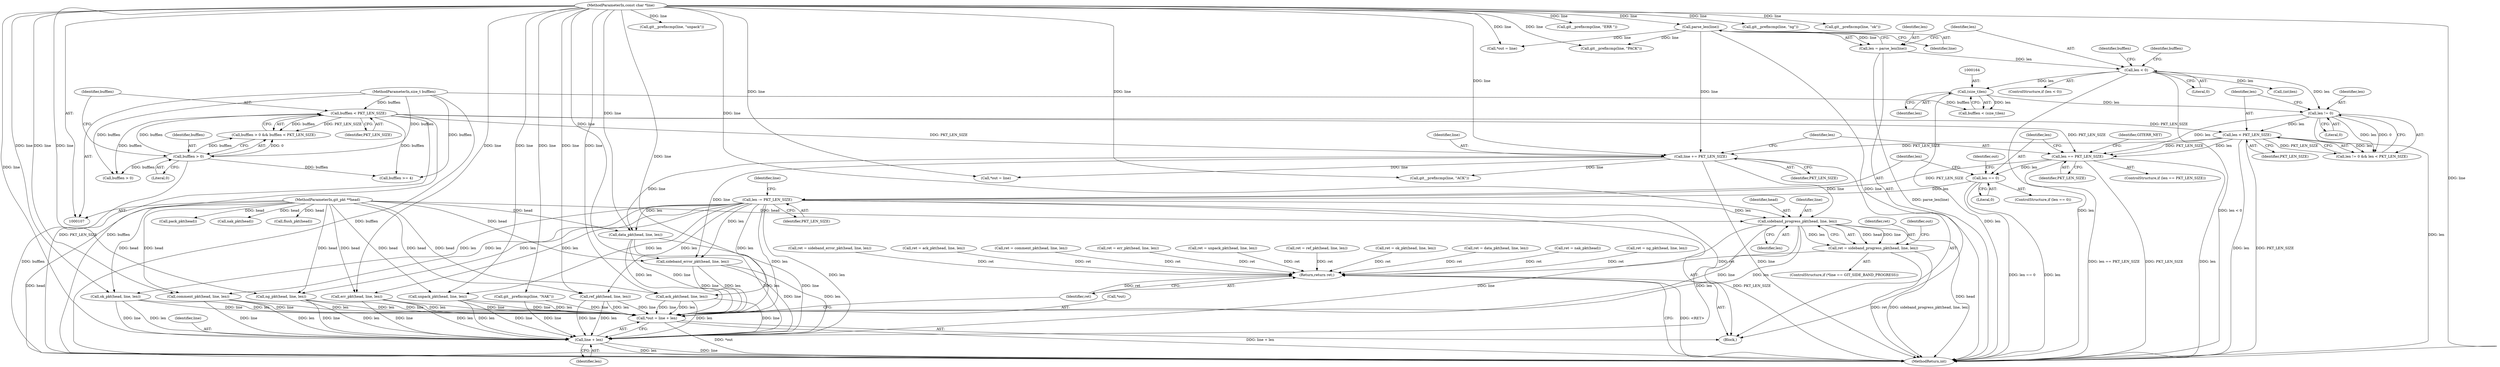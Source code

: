 digraph "0_libgit2_2fdef641fd0dd2828bd948234ae86de75221a11a@pointer" {
"1000225" [label="(Call,sideband_progress_pkt(head, line, len))"];
"1000108" [label="(MethodParameterIn,git_pkt **head)"];
"1000178" [label="(Call,line += PKT_LEN_SIZE)"];
"1000120" [label="(Call,bufflen < PKT_LEN_SIZE)"];
"1000117" [label="(Call,bufflen > 0)"];
"1000111" [label="(MethodParameterIn,size_t bufflen)"];
"1000173" [label="(Call,len < PKT_LEN_SIZE)"];
"1000170" [label="(Call,len != 0)"];
"1000130" [label="(Call,len < 0)"];
"1000125" [label="(Call,len = parse_len(line))"];
"1000127" [label="(Call,parse_len(line))"];
"1000109" [label="(MethodParameterIn,const char *line)"];
"1000163" [label="(Call,(size_t)len)"];
"1000203" [label="(Call,len -= PKT_LEN_SIZE)"];
"1000182" [label="(Call,len == PKT_LEN_SIZE)"];
"1000192" [label="(Call,len == 0)"];
"1000223" [label="(Call,ret = sideband_progress_pkt(head, line, len))"];
"1000336" [label="(Return,return ret;)"];
"1000330" [label="(Call,*out = line + len)"];
"1000333" [label="(Call,line + len)"];
"1000150" [label="(Call,pack_pkt(head))"];
"1000175" [label="(Identifier,PKT_LEN_SIZE)"];
"1000180" [label="(Identifier,PKT_LEN_SIZE)"];
"1000161" [label="(Call,bufflen < (size_t)len)"];
"1000295" [label="(Call,ok_pkt(head, line, len))"];
"1000305" [label="(Call,ret = ng_pkt(head, line, len))"];
"1000119" [label="(Literal,0)"];
"1000169" [label="(Call,len != 0 && len < PKT_LEN_SIZE)"];
"1000159" [label="(Identifier,bufflen)"];
"1000191" [label="(ControlStructure,if (len == 0))"];
"1000235" [label="(Call,ret = sideband_error_pkt(head, line, len))"];
"1000247" [label="(Call,ret = ack_pkt(head, line, len))"];
"1000183" [label="(Identifier,len)"];
"1000140" [label="(Call,git__prefixcmp(line, \"PACK\"))"];
"1000194" [label="(Literal,0)"];
"1000120" [label="(Call,bufflen < PKT_LEN_SIZE)"];
"1000213" [label="(Call,data_pkt(head, line, len))"];
"1000256" [label="(Call,git__prefixcmp(line, \"NAK\"))"];
"1000112" [label="(Block,)"];
"1000203" [label="(Call,len -= PKT_LEN_SIZE)"];
"1000281" [label="(Call,ret = comment_pkt(head, line, len))"];
"1000209" [label="(Identifier,line)"];
"1000269" [label="(Call,ret = err_pkt(head, line, len))"];
"1000196" [label="(Call,*out = line)"];
"1000187" [label="(Identifier,GITERR_NET)"];
"1000336" [label="(Return,return ret;)"];
"1000127" [label="(Call,parse_len(line))"];
"1000261" [label="(Call,nak_pkt(head))"];
"1000326" [label="(Call,ref_pkt(head, line, len))"];
"1000122" [label="(Identifier,PKT_LEN_SIZE)"];
"1000331" [label="(Call,*out)"];
"1000333" [label="(Call,line + len)"];
"1000181" [label="(ControlStructure,if (len == PKT_LEN_SIZE))"];
"1000334" [label="(Identifier,line)"];
"1000128" [label="(Identifier,line)"];
"1000136" [label="(Call,bufflen >= 4)"];
"1000121" [label="(Identifier,bufflen)"];
"1000131" [label="(Identifier,len)"];
"1000111" [label="(MethodParameterIn,size_t bufflen)"];
"1000317" [label="(Call,ret = unpack_pkt(head, line, len))"];
"1000165" [label="(Identifier,len)"];
"1000198" [label="(Identifier,out)"];
"1000337" [label="(Identifier,ret)"];
"1000145" [label="(Call,*out = line)"];
"1000126" [label="(Identifier,len)"];
"1000332" [label="(Identifier,out)"];
"1000283" [label="(Call,comment_pkt(head, line, len))"];
"1000324" [label="(Call,ret = ref_pkt(head, line, len))"];
"1000314" [label="(Call,git__prefixcmp(line, \"unpack\"))"];
"1000227" [label="(Identifier,line)"];
"1000172" [label="(Literal,0)"];
"1000109" [label="(MethodParameterIn,const char *line)"];
"1000116" [label="(Call,bufflen > 0 && bufflen < PKT_LEN_SIZE)"];
"1000307" [label="(Call,ng_pkt(head, line, len))"];
"1000244" [label="(Call,git__prefixcmp(line, \"ACK\"))"];
"1000130" [label="(Call,len < 0)"];
"1000271" [label="(Call,err_pkt(head, line, len))"];
"1000204" [label="(Identifier,len)"];
"1000125" [label="(Call,len = parse_len(line))"];
"1000335" [label="(Identifier,len)"];
"1000182" [label="(Call,len == PKT_LEN_SIZE)"];
"1000223" [label="(Call,ret = sideband_progress_pkt(head, line, len))"];
"1000173" [label="(Call,len < PKT_LEN_SIZE)"];
"1000192" [label="(Call,len == 0)"];
"1000330" [label="(Call,*out = line + len)"];
"1000237" [label="(Call,sideband_error_pkt(head, line, len))"];
"1000158" [label="(Call,bufflen > 0)"];
"1000293" [label="(Call,ret = ok_pkt(head, line, len))"];
"1000224" [label="(Identifier,ret)"];
"1000338" [label="(MethodReturn,int)"];
"1000201" [label="(Call,flush_pkt(head))"];
"1000211" [label="(Call,ret = data_pkt(head, line, len))"];
"1000132" [label="(Literal,0)"];
"1000226" [label="(Identifier,head)"];
"1000117" [label="(Call,bufflen > 0)"];
"1000249" [label="(Call,ack_pkt(head, line, len))"];
"1000118" [label="(Identifier,bufflen)"];
"1000266" [label="(Call,git__prefixcmp(line, \"ERR \"))"];
"1000205" [label="(Identifier,PKT_LEN_SIZE)"];
"1000184" [label="(Identifier,PKT_LEN_SIZE)"];
"1000153" [label="(Call,(int)len)"];
"1000228" [label="(Identifier,len)"];
"1000319" [label="(Call,unpack_pkt(head, line, len))"];
"1000174" [label="(Identifier,len)"];
"1000137" [label="(Identifier,bufflen)"];
"1000171" [label="(Identifier,len)"];
"1000193" [label="(Identifier,len)"];
"1000225" [label="(Call,sideband_progress_pkt(head, line, len))"];
"1000179" [label="(Identifier,line)"];
"1000302" [label="(Call,git__prefixcmp(line, \"ng\"))"];
"1000170" [label="(Call,len != 0)"];
"1000178" [label="(Call,line += PKT_LEN_SIZE)"];
"1000108" [label="(MethodParameterIn,git_pkt **head)"];
"1000129" [label="(ControlStructure,if (len < 0))"];
"1000290" [label="(Call,git__prefixcmp(line, \"ok\"))"];
"1000259" [label="(Call,ret = nak_pkt(head))"];
"1000163" [label="(Call,(size_t)len)"];
"1000218" [label="(ControlStructure,if (*line == GIT_SIDE_BAND_PROGRESS))"];
"1000225" -> "1000223"  [label="AST: "];
"1000225" -> "1000228"  [label="CFG: "];
"1000226" -> "1000225"  [label="AST: "];
"1000227" -> "1000225"  [label="AST: "];
"1000228" -> "1000225"  [label="AST: "];
"1000223" -> "1000225"  [label="CFG: "];
"1000225" -> "1000338"  [label="DDG: head"];
"1000225" -> "1000223"  [label="DDG: head"];
"1000225" -> "1000223"  [label="DDG: line"];
"1000225" -> "1000223"  [label="DDG: len"];
"1000108" -> "1000225"  [label="DDG: head"];
"1000178" -> "1000225"  [label="DDG: line"];
"1000109" -> "1000225"  [label="DDG: line"];
"1000203" -> "1000225"  [label="DDG: len"];
"1000225" -> "1000330"  [label="DDG: line"];
"1000225" -> "1000330"  [label="DDG: len"];
"1000225" -> "1000333"  [label="DDG: line"];
"1000225" -> "1000333"  [label="DDG: len"];
"1000108" -> "1000107"  [label="AST: "];
"1000108" -> "1000338"  [label="DDG: head"];
"1000108" -> "1000150"  [label="DDG: head"];
"1000108" -> "1000201"  [label="DDG: head"];
"1000108" -> "1000213"  [label="DDG: head"];
"1000108" -> "1000237"  [label="DDG: head"];
"1000108" -> "1000249"  [label="DDG: head"];
"1000108" -> "1000261"  [label="DDG: head"];
"1000108" -> "1000271"  [label="DDG: head"];
"1000108" -> "1000283"  [label="DDG: head"];
"1000108" -> "1000295"  [label="DDG: head"];
"1000108" -> "1000307"  [label="DDG: head"];
"1000108" -> "1000319"  [label="DDG: head"];
"1000108" -> "1000326"  [label="DDG: head"];
"1000178" -> "1000112"  [label="AST: "];
"1000178" -> "1000180"  [label="CFG: "];
"1000179" -> "1000178"  [label="AST: "];
"1000180" -> "1000178"  [label="AST: "];
"1000183" -> "1000178"  [label="CFG: "];
"1000178" -> "1000338"  [label="DDG: line"];
"1000120" -> "1000178"  [label="DDG: PKT_LEN_SIZE"];
"1000173" -> "1000178"  [label="DDG: PKT_LEN_SIZE"];
"1000127" -> "1000178"  [label="DDG: line"];
"1000109" -> "1000178"  [label="DDG: line"];
"1000178" -> "1000196"  [label="DDG: line"];
"1000178" -> "1000213"  [label="DDG: line"];
"1000178" -> "1000237"  [label="DDG: line"];
"1000178" -> "1000244"  [label="DDG: line"];
"1000120" -> "1000116"  [label="AST: "];
"1000120" -> "1000122"  [label="CFG: "];
"1000121" -> "1000120"  [label="AST: "];
"1000122" -> "1000120"  [label="AST: "];
"1000116" -> "1000120"  [label="CFG: "];
"1000120" -> "1000338"  [label="DDG: bufflen"];
"1000120" -> "1000338"  [label="DDG: PKT_LEN_SIZE"];
"1000120" -> "1000116"  [label="DDG: bufflen"];
"1000120" -> "1000116"  [label="DDG: PKT_LEN_SIZE"];
"1000117" -> "1000120"  [label="DDG: bufflen"];
"1000111" -> "1000120"  [label="DDG: bufflen"];
"1000120" -> "1000136"  [label="DDG: bufflen"];
"1000120" -> "1000158"  [label="DDG: bufflen"];
"1000120" -> "1000173"  [label="DDG: PKT_LEN_SIZE"];
"1000120" -> "1000182"  [label="DDG: PKT_LEN_SIZE"];
"1000117" -> "1000116"  [label="AST: "];
"1000117" -> "1000119"  [label="CFG: "];
"1000118" -> "1000117"  [label="AST: "];
"1000119" -> "1000117"  [label="AST: "];
"1000121" -> "1000117"  [label="CFG: "];
"1000116" -> "1000117"  [label="CFG: "];
"1000117" -> "1000338"  [label="DDG: bufflen"];
"1000117" -> "1000116"  [label="DDG: bufflen"];
"1000117" -> "1000116"  [label="DDG: 0"];
"1000111" -> "1000117"  [label="DDG: bufflen"];
"1000117" -> "1000136"  [label="DDG: bufflen"];
"1000117" -> "1000158"  [label="DDG: bufflen"];
"1000111" -> "1000107"  [label="AST: "];
"1000111" -> "1000338"  [label="DDG: bufflen"];
"1000111" -> "1000136"  [label="DDG: bufflen"];
"1000111" -> "1000158"  [label="DDG: bufflen"];
"1000111" -> "1000161"  [label="DDG: bufflen"];
"1000173" -> "1000169"  [label="AST: "];
"1000173" -> "1000175"  [label="CFG: "];
"1000174" -> "1000173"  [label="AST: "];
"1000175" -> "1000173"  [label="AST: "];
"1000169" -> "1000173"  [label="CFG: "];
"1000173" -> "1000338"  [label="DDG: len"];
"1000173" -> "1000338"  [label="DDG: PKT_LEN_SIZE"];
"1000173" -> "1000169"  [label="DDG: len"];
"1000173" -> "1000169"  [label="DDG: PKT_LEN_SIZE"];
"1000170" -> "1000173"  [label="DDG: len"];
"1000173" -> "1000182"  [label="DDG: len"];
"1000173" -> "1000182"  [label="DDG: PKT_LEN_SIZE"];
"1000170" -> "1000169"  [label="AST: "];
"1000170" -> "1000172"  [label="CFG: "];
"1000171" -> "1000170"  [label="AST: "];
"1000172" -> "1000170"  [label="AST: "];
"1000174" -> "1000170"  [label="CFG: "];
"1000169" -> "1000170"  [label="CFG: "];
"1000170" -> "1000338"  [label="DDG: len"];
"1000170" -> "1000169"  [label="DDG: len"];
"1000170" -> "1000169"  [label="DDG: 0"];
"1000130" -> "1000170"  [label="DDG: len"];
"1000163" -> "1000170"  [label="DDG: len"];
"1000170" -> "1000182"  [label="DDG: len"];
"1000130" -> "1000129"  [label="AST: "];
"1000130" -> "1000132"  [label="CFG: "];
"1000131" -> "1000130"  [label="AST: "];
"1000132" -> "1000130"  [label="AST: "];
"1000137" -> "1000130"  [label="CFG: "];
"1000159" -> "1000130"  [label="CFG: "];
"1000130" -> "1000338"  [label="DDG: len < 0"];
"1000130" -> "1000338"  [label="DDG: len"];
"1000125" -> "1000130"  [label="DDG: len"];
"1000130" -> "1000153"  [label="DDG: len"];
"1000130" -> "1000163"  [label="DDG: len"];
"1000125" -> "1000112"  [label="AST: "];
"1000125" -> "1000127"  [label="CFG: "];
"1000126" -> "1000125"  [label="AST: "];
"1000127" -> "1000125"  [label="AST: "];
"1000131" -> "1000125"  [label="CFG: "];
"1000125" -> "1000338"  [label="DDG: parse_len(line)"];
"1000127" -> "1000125"  [label="DDG: line"];
"1000127" -> "1000128"  [label="CFG: "];
"1000128" -> "1000127"  [label="AST: "];
"1000127" -> "1000338"  [label="DDG: line"];
"1000109" -> "1000127"  [label="DDG: line"];
"1000127" -> "1000140"  [label="DDG: line"];
"1000127" -> "1000145"  [label="DDG: line"];
"1000109" -> "1000107"  [label="AST: "];
"1000109" -> "1000338"  [label="DDG: line"];
"1000109" -> "1000140"  [label="DDG: line"];
"1000109" -> "1000145"  [label="DDG: line"];
"1000109" -> "1000196"  [label="DDG: line"];
"1000109" -> "1000213"  [label="DDG: line"];
"1000109" -> "1000237"  [label="DDG: line"];
"1000109" -> "1000244"  [label="DDG: line"];
"1000109" -> "1000249"  [label="DDG: line"];
"1000109" -> "1000256"  [label="DDG: line"];
"1000109" -> "1000266"  [label="DDG: line"];
"1000109" -> "1000271"  [label="DDG: line"];
"1000109" -> "1000283"  [label="DDG: line"];
"1000109" -> "1000290"  [label="DDG: line"];
"1000109" -> "1000295"  [label="DDG: line"];
"1000109" -> "1000302"  [label="DDG: line"];
"1000109" -> "1000307"  [label="DDG: line"];
"1000109" -> "1000314"  [label="DDG: line"];
"1000109" -> "1000319"  [label="DDG: line"];
"1000109" -> "1000326"  [label="DDG: line"];
"1000109" -> "1000330"  [label="DDG: line"];
"1000109" -> "1000333"  [label="DDG: line"];
"1000163" -> "1000161"  [label="AST: "];
"1000163" -> "1000165"  [label="CFG: "];
"1000164" -> "1000163"  [label="AST: "];
"1000165" -> "1000163"  [label="AST: "];
"1000161" -> "1000163"  [label="CFG: "];
"1000163" -> "1000338"  [label="DDG: len"];
"1000163" -> "1000161"  [label="DDG: len"];
"1000203" -> "1000112"  [label="AST: "];
"1000203" -> "1000205"  [label="CFG: "];
"1000204" -> "1000203"  [label="AST: "];
"1000205" -> "1000203"  [label="AST: "];
"1000209" -> "1000203"  [label="CFG: "];
"1000203" -> "1000338"  [label="DDG: PKT_LEN_SIZE"];
"1000182" -> "1000203"  [label="DDG: PKT_LEN_SIZE"];
"1000192" -> "1000203"  [label="DDG: len"];
"1000203" -> "1000213"  [label="DDG: len"];
"1000203" -> "1000237"  [label="DDG: len"];
"1000203" -> "1000249"  [label="DDG: len"];
"1000203" -> "1000271"  [label="DDG: len"];
"1000203" -> "1000283"  [label="DDG: len"];
"1000203" -> "1000295"  [label="DDG: len"];
"1000203" -> "1000307"  [label="DDG: len"];
"1000203" -> "1000319"  [label="DDG: len"];
"1000203" -> "1000326"  [label="DDG: len"];
"1000203" -> "1000330"  [label="DDG: len"];
"1000203" -> "1000333"  [label="DDG: len"];
"1000182" -> "1000181"  [label="AST: "];
"1000182" -> "1000184"  [label="CFG: "];
"1000183" -> "1000182"  [label="AST: "];
"1000184" -> "1000182"  [label="AST: "];
"1000187" -> "1000182"  [label="CFG: "];
"1000193" -> "1000182"  [label="CFG: "];
"1000182" -> "1000338"  [label="DDG: len == PKT_LEN_SIZE"];
"1000182" -> "1000338"  [label="DDG: PKT_LEN_SIZE"];
"1000182" -> "1000338"  [label="DDG: len"];
"1000182" -> "1000192"  [label="DDG: len"];
"1000192" -> "1000191"  [label="AST: "];
"1000192" -> "1000194"  [label="CFG: "];
"1000193" -> "1000192"  [label="AST: "];
"1000194" -> "1000192"  [label="AST: "];
"1000198" -> "1000192"  [label="CFG: "];
"1000204" -> "1000192"  [label="CFG: "];
"1000192" -> "1000338"  [label="DDG: len"];
"1000192" -> "1000338"  [label="DDG: len == 0"];
"1000223" -> "1000218"  [label="AST: "];
"1000224" -> "1000223"  [label="AST: "];
"1000332" -> "1000223"  [label="CFG: "];
"1000223" -> "1000338"  [label="DDG: sideband_progress_pkt(head, line, len)"];
"1000223" -> "1000338"  [label="DDG: ret"];
"1000223" -> "1000336"  [label="DDG: ret"];
"1000336" -> "1000112"  [label="AST: "];
"1000336" -> "1000337"  [label="CFG: "];
"1000337" -> "1000336"  [label="AST: "];
"1000338" -> "1000336"  [label="CFG: "];
"1000336" -> "1000338"  [label="DDG: <RET>"];
"1000337" -> "1000336"  [label="DDG: ret"];
"1000247" -> "1000336"  [label="DDG: ret"];
"1000259" -> "1000336"  [label="DDG: ret"];
"1000281" -> "1000336"  [label="DDG: ret"];
"1000317" -> "1000336"  [label="DDG: ret"];
"1000305" -> "1000336"  [label="DDG: ret"];
"1000211" -> "1000336"  [label="DDG: ret"];
"1000324" -> "1000336"  [label="DDG: ret"];
"1000269" -> "1000336"  [label="DDG: ret"];
"1000293" -> "1000336"  [label="DDG: ret"];
"1000235" -> "1000336"  [label="DDG: ret"];
"1000330" -> "1000112"  [label="AST: "];
"1000330" -> "1000333"  [label="CFG: "];
"1000331" -> "1000330"  [label="AST: "];
"1000333" -> "1000330"  [label="AST: "];
"1000337" -> "1000330"  [label="CFG: "];
"1000330" -> "1000338"  [label="DDG: *out"];
"1000330" -> "1000338"  [label="DDG: line + len"];
"1000307" -> "1000330"  [label="DDG: line"];
"1000307" -> "1000330"  [label="DDG: len"];
"1000283" -> "1000330"  [label="DDG: line"];
"1000283" -> "1000330"  [label="DDG: len"];
"1000237" -> "1000330"  [label="DDG: line"];
"1000237" -> "1000330"  [label="DDG: len"];
"1000326" -> "1000330"  [label="DDG: line"];
"1000326" -> "1000330"  [label="DDG: len"];
"1000295" -> "1000330"  [label="DDG: line"];
"1000295" -> "1000330"  [label="DDG: len"];
"1000271" -> "1000330"  [label="DDG: line"];
"1000271" -> "1000330"  [label="DDG: len"];
"1000319" -> "1000330"  [label="DDG: line"];
"1000319" -> "1000330"  [label="DDG: len"];
"1000249" -> "1000330"  [label="DDG: line"];
"1000249" -> "1000330"  [label="DDG: len"];
"1000213" -> "1000330"  [label="DDG: line"];
"1000213" -> "1000330"  [label="DDG: len"];
"1000256" -> "1000330"  [label="DDG: line"];
"1000333" -> "1000335"  [label="CFG: "];
"1000334" -> "1000333"  [label="AST: "];
"1000335" -> "1000333"  [label="AST: "];
"1000333" -> "1000338"  [label="DDG: line"];
"1000333" -> "1000338"  [label="DDG: len"];
"1000307" -> "1000333"  [label="DDG: line"];
"1000307" -> "1000333"  [label="DDG: len"];
"1000283" -> "1000333"  [label="DDG: line"];
"1000283" -> "1000333"  [label="DDG: len"];
"1000237" -> "1000333"  [label="DDG: line"];
"1000237" -> "1000333"  [label="DDG: len"];
"1000326" -> "1000333"  [label="DDG: line"];
"1000326" -> "1000333"  [label="DDG: len"];
"1000295" -> "1000333"  [label="DDG: line"];
"1000295" -> "1000333"  [label="DDG: len"];
"1000271" -> "1000333"  [label="DDG: line"];
"1000271" -> "1000333"  [label="DDG: len"];
"1000319" -> "1000333"  [label="DDG: line"];
"1000319" -> "1000333"  [label="DDG: len"];
"1000249" -> "1000333"  [label="DDG: line"];
"1000249" -> "1000333"  [label="DDG: len"];
"1000213" -> "1000333"  [label="DDG: line"];
"1000213" -> "1000333"  [label="DDG: len"];
"1000256" -> "1000333"  [label="DDG: line"];
}
